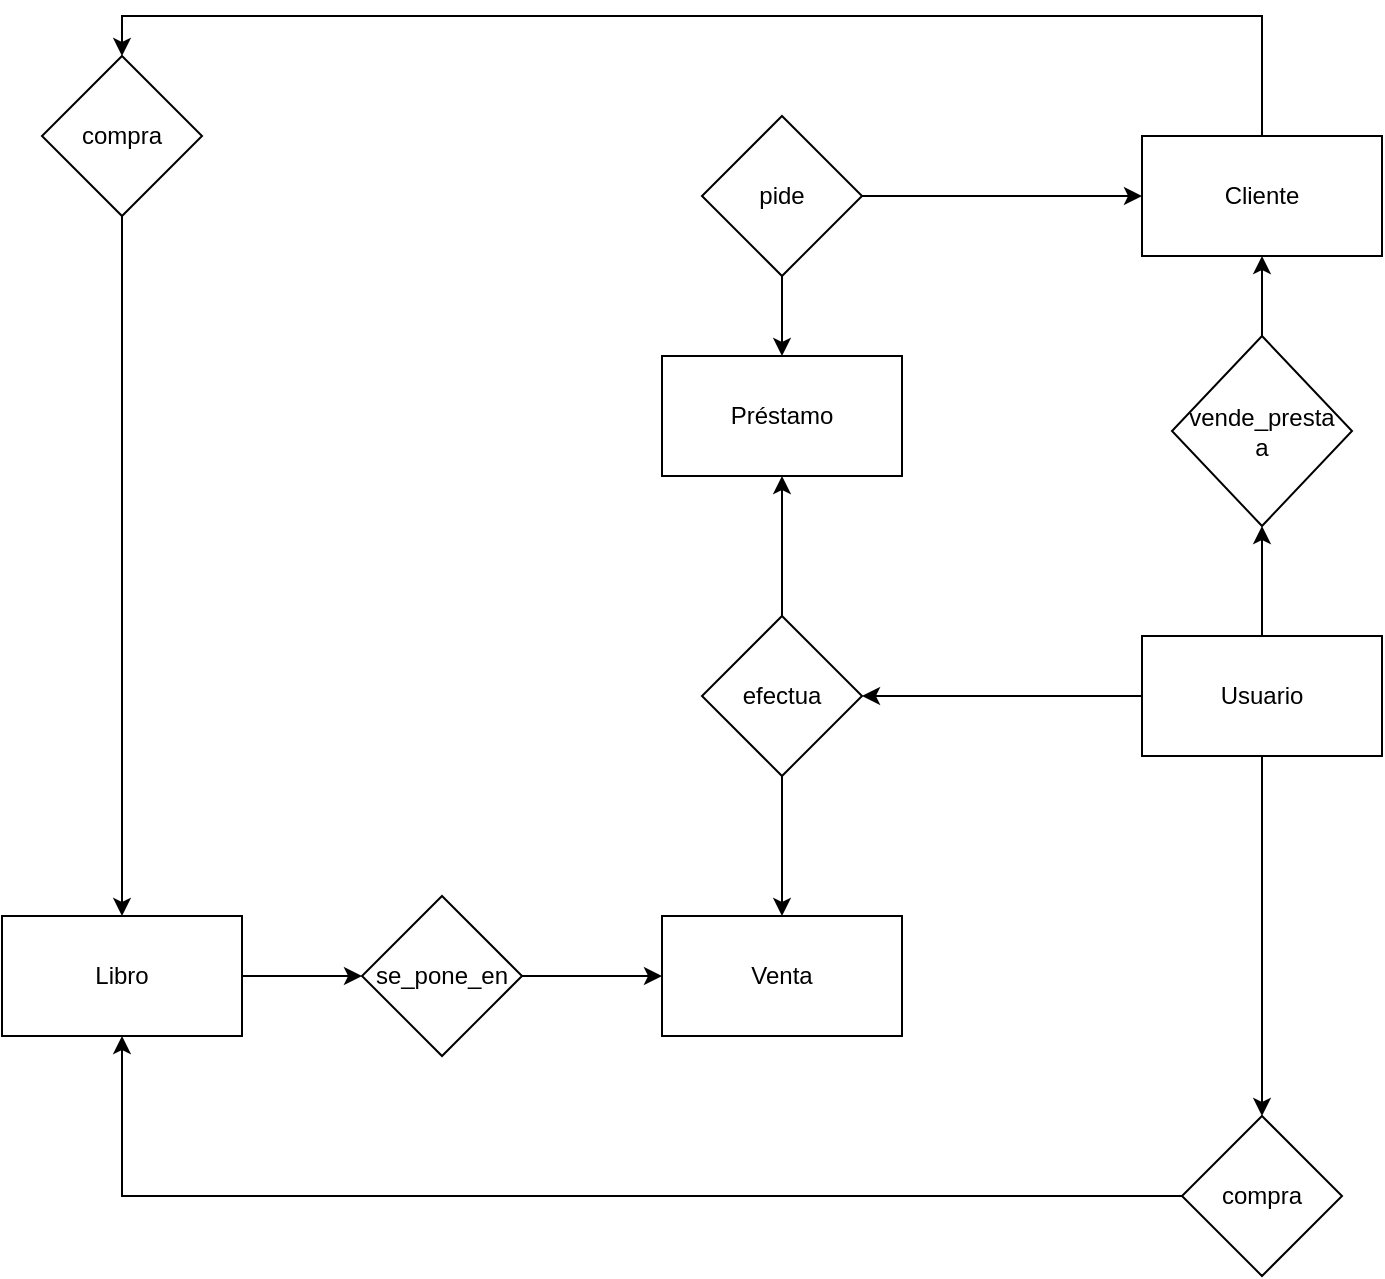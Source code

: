 <mxfile version="12.0.0" type="device" pages="1"><diagram name="Page-1" id="e7e014a7-5840-1c2e-5031-d8a46d1fe8dd"><mxGraphModel dx="1422" dy="745" grid="1" gridSize="10" guides="1" tooltips="1" connect="1" arrows="1" fold="1" page="1" pageScale="1" pageWidth="1169" pageHeight="826" background="#ffffff" math="0" shadow="0"><root><mxCell id="0"/><mxCell id="1" parent="0"/><mxCell id="mkK9bHg--l9NBnR7iKMO-67" style="edgeStyle=orthogonalEdgeStyle;rounded=0;orthogonalLoop=1;jettySize=auto;html=1;exitX=0.5;exitY=0;exitDx=0;exitDy=0;entryX=0.5;entryY=0;entryDx=0;entryDy=0;" edge="1" parent="1" source="mkK9bHg--l9NBnR7iKMO-41" target="mkK9bHg--l9NBnR7iKMO-66"><mxGeometry relative="1" as="geometry"/></mxCell><mxCell id="mkK9bHg--l9NBnR7iKMO-41" value="Cliente" style="rounded=0;whiteSpace=wrap;html=1;" vertex="1" parent="1"><mxGeometry x="735" y="160" width="120" height="60" as="geometry"/></mxCell><mxCell id="mkK9bHg--l9NBnR7iKMO-48" style="edgeStyle=orthogonalEdgeStyle;rounded=0;orthogonalLoop=1;jettySize=auto;html=1;exitX=0.5;exitY=0;exitDx=0;exitDy=0;entryX=0.5;entryY=1;entryDx=0;entryDy=0;" edge="1" parent="1" source="mkK9bHg--l9NBnR7iKMO-42" target="mkK9bHg--l9NBnR7iKMO-46"><mxGeometry relative="1" as="geometry"/></mxCell><mxCell id="mkK9bHg--l9NBnR7iKMO-57" style="edgeStyle=orthogonalEdgeStyle;rounded=0;orthogonalLoop=1;jettySize=auto;html=1;exitX=0;exitY=0.5;exitDx=0;exitDy=0;entryX=1;entryY=0.5;entryDx=0;entryDy=0;" edge="1" parent="1" source="mkK9bHg--l9NBnR7iKMO-42" target="mkK9bHg--l9NBnR7iKMO-56"><mxGeometry relative="1" as="geometry"/></mxCell><mxCell id="mkK9bHg--l9NBnR7iKMO-73" style="edgeStyle=orthogonalEdgeStyle;rounded=0;orthogonalLoop=1;jettySize=auto;html=1;exitX=0.5;exitY=1;exitDx=0;exitDy=0;entryX=0.5;entryY=0;entryDx=0;entryDy=0;" edge="1" parent="1" source="mkK9bHg--l9NBnR7iKMO-42" target="mkK9bHg--l9NBnR7iKMO-69"><mxGeometry relative="1" as="geometry"/></mxCell><mxCell id="mkK9bHg--l9NBnR7iKMO-42" value="Usuario" style="rounded=0;whiteSpace=wrap;html=1;" vertex="1" parent="1"><mxGeometry x="735" y="410" width="120" height="60" as="geometry"/></mxCell><mxCell id="mkK9bHg--l9NBnR7iKMO-52" style="edgeStyle=orthogonalEdgeStyle;rounded=0;orthogonalLoop=1;jettySize=auto;html=1;exitX=1;exitY=0.5;exitDx=0;exitDy=0;entryX=0;entryY=0.5;entryDx=0;entryDy=0;" edge="1" parent="1" source="mkK9bHg--l9NBnR7iKMO-43" target="mkK9bHg--l9NBnR7iKMO-51"><mxGeometry relative="1" as="geometry"/></mxCell><mxCell id="mkK9bHg--l9NBnR7iKMO-43" value="Libro" style="rounded=0;whiteSpace=wrap;html=1;" vertex="1" parent="1"><mxGeometry x="165" y="550" width="120" height="60" as="geometry"/></mxCell><mxCell id="mkK9bHg--l9NBnR7iKMO-44" value="Venta" style="rounded=0;whiteSpace=wrap;html=1;" vertex="1" parent="1"><mxGeometry x="495" y="550" width="120" height="60" as="geometry"/></mxCell><mxCell id="mkK9bHg--l9NBnR7iKMO-45" value="Préstamo" style="rounded=0;whiteSpace=wrap;html=1;" vertex="1" parent="1"><mxGeometry x="495" y="270" width="120" height="60" as="geometry"/></mxCell><mxCell id="mkK9bHg--l9NBnR7iKMO-61" value="" style="edgeStyle=orthogonalEdgeStyle;rounded=0;orthogonalLoop=1;jettySize=auto;html=1;" edge="1" parent="1" source="mkK9bHg--l9NBnR7iKMO-46" target="mkK9bHg--l9NBnR7iKMO-41"><mxGeometry relative="1" as="geometry"/></mxCell><mxCell id="mkK9bHg--l9NBnR7iKMO-46" value="vende_presta&lt;br&gt;a" style="rhombus;whiteSpace=wrap;html=1;" vertex="1" parent="1"><mxGeometry x="750" y="260" width="90" height="95" as="geometry"/></mxCell><mxCell id="mkK9bHg--l9NBnR7iKMO-54" style="edgeStyle=orthogonalEdgeStyle;rounded=0;orthogonalLoop=1;jettySize=auto;html=1;exitX=1;exitY=0.5;exitDx=0;exitDy=0;entryX=0;entryY=0.5;entryDx=0;entryDy=0;" edge="1" parent="1" source="mkK9bHg--l9NBnR7iKMO-51" target="mkK9bHg--l9NBnR7iKMO-44"><mxGeometry relative="1" as="geometry"/></mxCell><mxCell id="mkK9bHg--l9NBnR7iKMO-51" value="se_pone_en" style="rhombus;whiteSpace=wrap;html=1;" vertex="1" parent="1"><mxGeometry x="345" y="540" width="80" height="80" as="geometry"/></mxCell><mxCell id="mkK9bHg--l9NBnR7iKMO-58" style="edgeStyle=orthogonalEdgeStyle;rounded=0;orthogonalLoop=1;jettySize=auto;html=1;exitX=0.5;exitY=1;exitDx=0;exitDy=0;entryX=0.5;entryY=0;entryDx=0;entryDy=0;" edge="1" parent="1" source="mkK9bHg--l9NBnR7iKMO-56" target="mkK9bHg--l9NBnR7iKMO-44"><mxGeometry relative="1" as="geometry"/></mxCell><mxCell id="mkK9bHg--l9NBnR7iKMO-59" style="edgeStyle=orthogonalEdgeStyle;rounded=0;orthogonalLoop=1;jettySize=auto;html=1;exitX=0.5;exitY=0;exitDx=0;exitDy=0;entryX=0.5;entryY=1;entryDx=0;entryDy=0;" edge="1" parent="1" source="mkK9bHg--l9NBnR7iKMO-56" target="mkK9bHg--l9NBnR7iKMO-45"><mxGeometry relative="1" as="geometry"/></mxCell><mxCell id="mkK9bHg--l9NBnR7iKMO-56" value="efectua" style="rhombus;whiteSpace=wrap;html=1;" vertex="1" parent="1"><mxGeometry x="515" y="400" width="80" height="80" as="geometry"/></mxCell><mxCell id="mkK9bHg--l9NBnR7iKMO-63" style="edgeStyle=orthogonalEdgeStyle;rounded=0;orthogonalLoop=1;jettySize=auto;html=1;exitX=1;exitY=0.5;exitDx=0;exitDy=0;entryX=0;entryY=0.5;entryDx=0;entryDy=0;" edge="1" parent="1" source="mkK9bHg--l9NBnR7iKMO-62" target="mkK9bHg--l9NBnR7iKMO-41"><mxGeometry relative="1" as="geometry"/></mxCell><mxCell id="mkK9bHg--l9NBnR7iKMO-64" style="edgeStyle=orthogonalEdgeStyle;rounded=0;orthogonalLoop=1;jettySize=auto;html=1;exitX=0.5;exitY=1;exitDx=0;exitDy=0;entryX=0.5;entryY=0;entryDx=0;entryDy=0;" edge="1" parent="1" source="mkK9bHg--l9NBnR7iKMO-62" target="mkK9bHg--l9NBnR7iKMO-45"><mxGeometry relative="1" as="geometry"/></mxCell><mxCell id="mkK9bHg--l9NBnR7iKMO-62" value="pide" style="rhombus;whiteSpace=wrap;html=1;" vertex="1" parent="1"><mxGeometry x="515" y="150" width="80" height="80" as="geometry"/></mxCell><mxCell id="mkK9bHg--l9NBnR7iKMO-68" style="edgeStyle=orthogonalEdgeStyle;rounded=0;orthogonalLoop=1;jettySize=auto;html=1;exitX=0.5;exitY=1;exitDx=0;exitDy=0;" edge="1" parent="1" source="mkK9bHg--l9NBnR7iKMO-66" target="mkK9bHg--l9NBnR7iKMO-43"><mxGeometry relative="1" as="geometry"/></mxCell><mxCell id="mkK9bHg--l9NBnR7iKMO-66" value="compra" style="rhombus;whiteSpace=wrap;html=1;" vertex="1" parent="1"><mxGeometry x="185" y="120" width="80" height="80" as="geometry"/></mxCell><mxCell id="mkK9bHg--l9NBnR7iKMO-72" style="edgeStyle=orthogonalEdgeStyle;rounded=0;orthogonalLoop=1;jettySize=auto;html=1;exitX=0;exitY=0.5;exitDx=0;exitDy=0;entryX=0.5;entryY=1;entryDx=0;entryDy=0;" edge="1" parent="1" source="mkK9bHg--l9NBnR7iKMO-69" target="mkK9bHg--l9NBnR7iKMO-43"><mxGeometry relative="1" as="geometry"/></mxCell><mxCell id="mkK9bHg--l9NBnR7iKMO-69" value="compra" style="rhombus;whiteSpace=wrap;html=1;" vertex="1" parent="1"><mxGeometry x="755" y="650" width="80" height="80" as="geometry"/></mxCell></root></mxGraphModel></diagram></mxfile>
